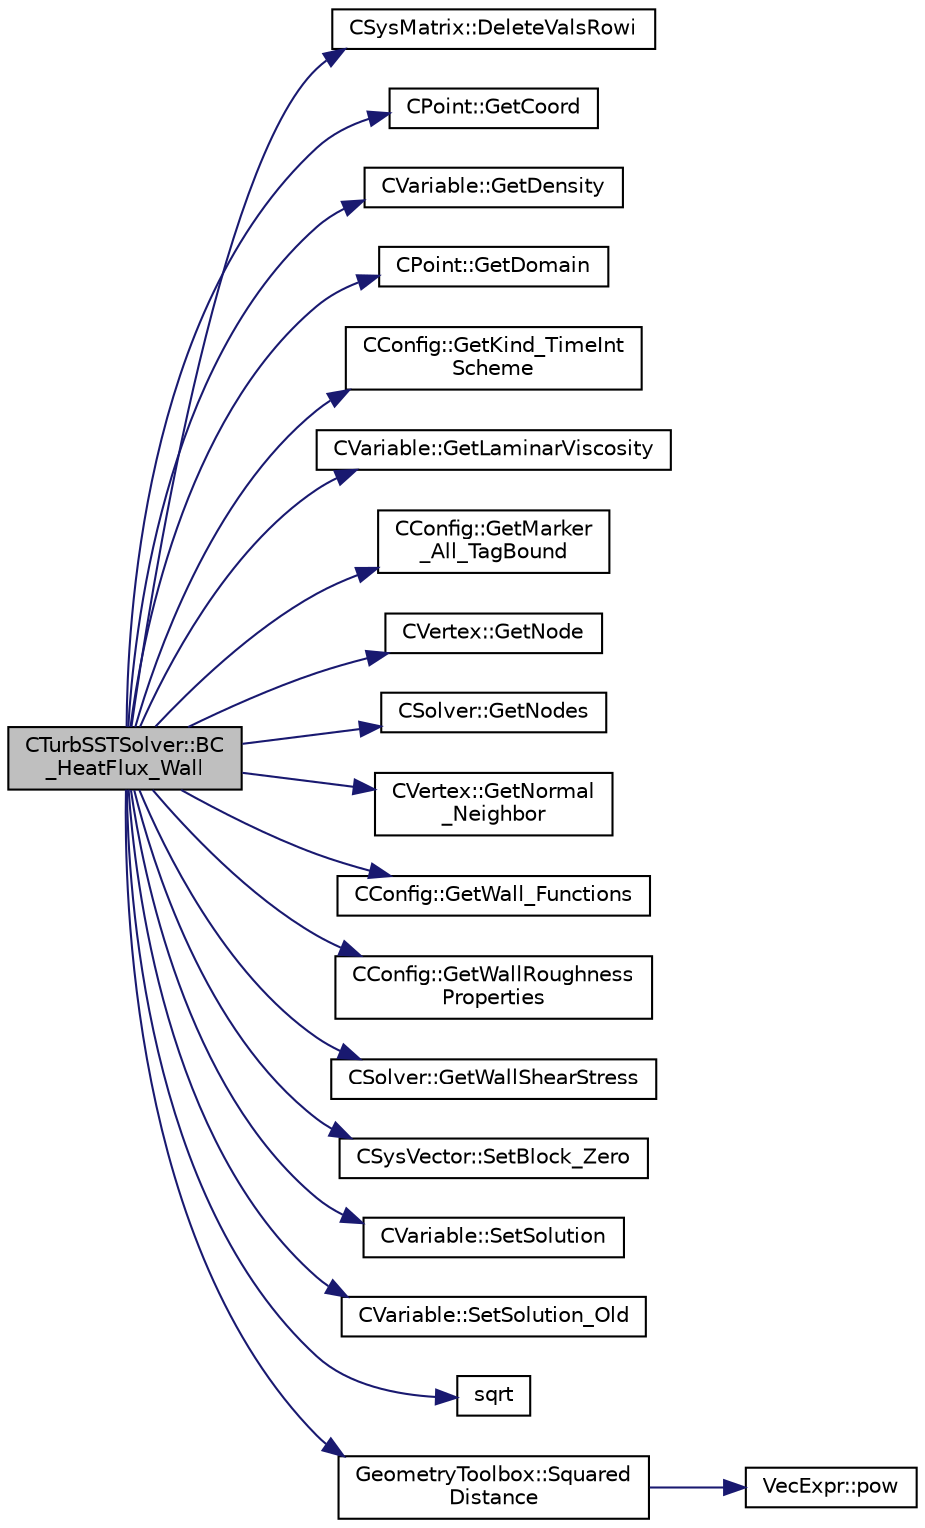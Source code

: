 digraph "CTurbSSTSolver::BC_HeatFlux_Wall"
{
 // LATEX_PDF_SIZE
  edge [fontname="Helvetica",fontsize="10",labelfontname="Helvetica",labelfontsize="10"];
  node [fontname="Helvetica",fontsize="10",shape=record];
  rankdir="LR";
  Node1 [label="CTurbSSTSolver::BC\l_HeatFlux_Wall",height=0.2,width=0.4,color="black", fillcolor="grey75", style="filled", fontcolor="black",tooltip="Impose the Navier-Stokes wall boundary condition."];
  Node1 -> Node2 [color="midnightblue",fontsize="10",style="solid",fontname="Helvetica"];
  Node2 [label="CSysMatrix::DeleteValsRowi",height=0.2,width=0.4,color="black", fillcolor="white", style="filled",URL="$classCSysMatrix.html#a9473b0224c9b9a2749571db0bbd22a70",tooltip="Deletes the values of the row i of the sparse matrix."];
  Node1 -> Node3 [color="midnightblue",fontsize="10",style="solid",fontname="Helvetica"];
  Node3 [label="CPoint::GetCoord",height=0.2,width=0.4,color="black", fillcolor="white", style="filled",URL="$classCPoint.html#ab16c29dd03911529cd73bf467c313179",tooltip="Get the coordinates dor the control volume."];
  Node1 -> Node4 [color="midnightblue",fontsize="10",style="solid",fontname="Helvetica"];
  Node4 [label="CVariable::GetDensity",height=0.2,width=0.4,color="black", fillcolor="white", style="filled",URL="$classCVariable.html#a4892ca545884011b7903a8e35c43b43f",tooltip="A virtual member."];
  Node1 -> Node5 [color="midnightblue",fontsize="10",style="solid",fontname="Helvetica"];
  Node5 [label="CPoint::GetDomain",height=0.2,width=0.4,color="black", fillcolor="white", style="filled",URL="$classCPoint.html#aa58a27b602e47ddcad22ae74a5c6bc81",tooltip="For parallel computation, its indicates if a point must be computed or not."];
  Node1 -> Node6 [color="midnightblue",fontsize="10",style="solid",fontname="Helvetica"];
  Node6 [label="CConfig::GetKind_TimeInt\lScheme",height=0.2,width=0.4,color="black", fillcolor="white", style="filled",URL="$classCConfig.html#ad16f71356f146b530fb1fbb45444525c",tooltip="Get the kind of time integration method."];
  Node1 -> Node7 [color="midnightblue",fontsize="10",style="solid",fontname="Helvetica"];
  Node7 [label="CVariable::GetLaminarViscosity",height=0.2,width=0.4,color="black", fillcolor="white", style="filled",URL="$classCVariable.html#a0acbe55ca86de2c0205ae921193e9e95",tooltip="A virtual member."];
  Node1 -> Node8 [color="midnightblue",fontsize="10",style="solid",fontname="Helvetica"];
  Node8 [label="CConfig::GetMarker\l_All_TagBound",height=0.2,width=0.4,color="black", fillcolor="white", style="filled",URL="$classCConfig.html#ab8c9c1f45950a29355be4ff357049440",tooltip="Get the index of the surface defined in the geometry file."];
  Node1 -> Node9 [color="midnightblue",fontsize="10",style="solid",fontname="Helvetica"];
  Node9 [label="CVertex::GetNode",height=0.2,width=0.4,color="black", fillcolor="white", style="filled",URL="$classCVertex.html#ad568da06e7191358d3a09a1bee71cdb5",tooltip="Get the node of the vertex."];
  Node1 -> Node10 [color="midnightblue",fontsize="10",style="solid",fontname="Helvetica"];
  Node10 [label="CSolver::GetNodes",height=0.2,width=0.4,color="black", fillcolor="white", style="filled",URL="$classCSolver.html#af3198e52a2ea377bb765647b5e697197",tooltip="Allow outside access to the nodes of the solver, containing conservatives, primitives,..."];
  Node1 -> Node11 [color="midnightblue",fontsize="10",style="solid",fontname="Helvetica"];
  Node11 [label="CVertex::GetNormal\l_Neighbor",height=0.2,width=0.4,color="black", fillcolor="white", style="filled",URL="$classCVertex.html#ab8b0e96f9384b0a861c7a70616976b75",tooltip="Get the value of the closest neighbor."];
  Node1 -> Node12 [color="midnightblue",fontsize="10",style="solid",fontname="Helvetica"];
  Node12 [label="CConfig::GetWall_Functions",height=0.2,width=0.4,color="black", fillcolor="white", style="filled",URL="$classCConfig.html#a48d5c5100cf58c03203cfb231cff75e6",tooltip="Get information about whether to use wall functions."];
  Node1 -> Node13 [color="midnightblue",fontsize="10",style="solid",fontname="Helvetica"];
  Node13 [label="CConfig::GetWallRoughness\lProperties",height=0.2,width=0.4,color="black", fillcolor="white", style="filled",URL="$classCConfig.html#adf274c3d2d881af28170c0f2be197827",tooltip="Get the type of wall and roughness height on a wall boundary (Heatflux or Isothermal)."];
  Node1 -> Node14 [color="midnightblue",fontsize="10",style="solid",fontname="Helvetica"];
  Node14 [label="CSolver::GetWallShearStress",height=0.2,width=0.4,color="black", fillcolor="white", style="filled",URL="$classCSolver.html#afe489194afbc8877c906ae306f324dc6",tooltip="A virtual member."];
  Node1 -> Node15 [color="midnightblue",fontsize="10",style="solid",fontname="Helvetica"];
  Node15 [label="CSysVector::SetBlock_Zero",height=0.2,width=0.4,color="black", fillcolor="white", style="filled",URL="$classCSysVector.html#a9990ad4ea225c98a1af50e00fecbc56f",tooltip="Set the values to zero for one block."];
  Node1 -> Node16 [color="midnightblue",fontsize="10",style="solid",fontname="Helvetica"];
  Node16 [label="CVariable::SetSolution",height=0.2,width=0.4,color="black", fillcolor="white", style="filled",URL="$classCVariable.html#a22fbbd7bc6491672843000644a05c6a5",tooltip="Set the value of the solution, all variables."];
  Node1 -> Node17 [color="midnightblue",fontsize="10",style="solid",fontname="Helvetica"];
  Node17 [label="CVariable::SetSolution_Old",height=0.2,width=0.4,color="black", fillcolor="white", style="filled",URL="$classCVariable.html#a6ee4d8d450971204cc054a33d6473732",tooltip="Set the value of the old solution."];
  Node1 -> Node18 [color="midnightblue",fontsize="10",style="solid",fontname="Helvetica"];
  Node18 [label="sqrt",height=0.2,width=0.4,color="black", fillcolor="white", style="filled",URL="$group__SIMD.html#ga54a1925ab40fb4249ea255072520de35",tooltip=" "];
  Node1 -> Node19 [color="midnightblue",fontsize="10",style="solid",fontname="Helvetica"];
  Node19 [label="GeometryToolbox::Squared\lDistance",height=0.2,width=0.4,color="black", fillcolor="white", style="filled",URL="$group__GeometryToolbox.html#ga3db86410486389a5cda59b3d0ab17f66",tooltip=" "];
  Node19 -> Node20 [color="midnightblue",fontsize="10",style="solid",fontname="Helvetica"];
  Node20 [label="VecExpr::pow",height=0.2,width=0.4,color="black", fillcolor="white", style="filled",URL="$group__VecExpr.html#ga7fb255e1f2a1773d3cc6ff7bee1aadd2",tooltip=" "];
}
